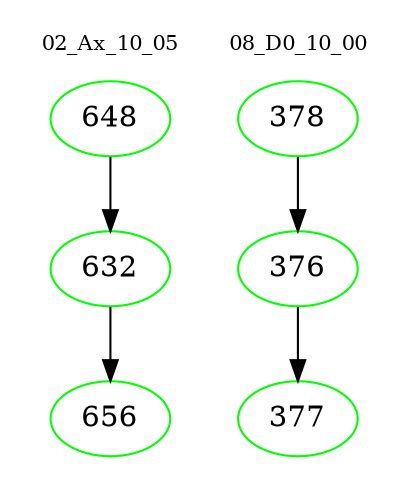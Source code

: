 digraph{
subgraph cluster_0 {
color = white
label = "02_Ax_10_05";
fontsize=10;
T0_648 [label="648", color="green"]
T0_648 -> T0_632 [color="black"]
T0_632 [label="632", color="green"]
T0_632 -> T0_656 [color="black"]
T0_656 [label="656", color="green"]
}
subgraph cluster_1 {
color = white
label = "08_D0_10_00";
fontsize=10;
T1_378 [label="378", color="green"]
T1_378 -> T1_376 [color="black"]
T1_376 [label="376", color="green"]
T1_376 -> T1_377 [color="black"]
T1_377 [label="377", color="green"]
}
}
